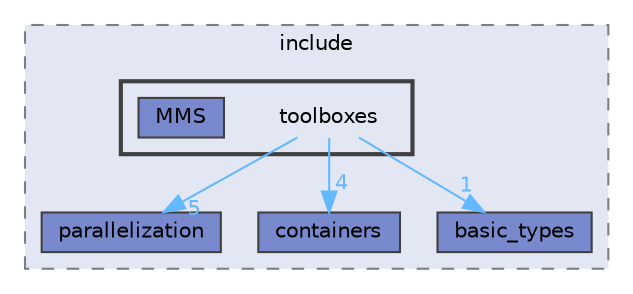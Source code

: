 digraph "Common/include/toolboxes"
{
 // LATEX_PDF_SIZE
  bgcolor="transparent";
  edge [fontname=Helvetica,fontsize=10,labelfontname=Helvetica,labelfontsize=10];
  node [fontname=Helvetica,fontsize=10,shape=box,height=0.2,width=0.4];
  compound=true
  subgraph clusterdir_92cb2900980f09bf257878861626e98f {
    graph [ bgcolor="#e3e7f4", pencolor="grey50", label="include", fontname=Helvetica,fontsize=10 style="filled,dashed", URL="dir_92cb2900980f09bf257878861626e98f.html",tooltip=""]
  dir_853c2a0c087a74065753cfc8240c880a [label="parallelization", fillcolor="#788acd", color="grey25", style="filled", URL="dir_853c2a0c087a74065753cfc8240c880a.html",tooltip=""];
  dir_b3347baf15fb7b1ad00b0011f7bd58e3 [label="containers", fillcolor="#788acd", color="grey25", style="filled", URL="dir_b3347baf15fb7b1ad00b0011f7bd58e3.html",tooltip=""];
  dir_cd1ad04c99373fb2e948caf5c2750b9f [label="basic_types", fillcolor="#788acd", color="grey25", style="filled", URL="dir_cd1ad04c99373fb2e948caf5c2750b9f.html",tooltip=""];
  subgraph clusterdir_c2bcda47e72dfcfa068320c4822b9fe0 {
    graph [ bgcolor="#e3e7f4", pencolor="grey25", label="", fontname=Helvetica,fontsize=10 style="filled,bold", URL="dir_c2bcda47e72dfcfa068320c4822b9fe0.html",tooltip=""]
    dir_c2bcda47e72dfcfa068320c4822b9fe0 [shape=plaintext, label="toolboxes"];
  dir_293a51fe80b86b3a0cc002878262842c [label="MMS", fillcolor="#788acd", color="grey25", style="filled", URL="dir_293a51fe80b86b3a0cc002878262842c.html",tooltip=""];
  }
  }
  dir_c2bcda47e72dfcfa068320c4822b9fe0->dir_853c2a0c087a74065753cfc8240c880a [headlabel="5", labeldistance=1.5 headhref="dir_000094_000074.html" href="dir_000094_000074.html" color="steelblue1" fontcolor="steelblue1"];
  dir_c2bcda47e72dfcfa068320c4822b9fe0->dir_b3347baf15fb7b1ad00b0011f7bd58e3 [headlabel="4", labeldistance=1.5 headhref="dir_000094_000009.html" href="dir_000094_000009.html" color="steelblue1" fontcolor="steelblue1"];
  dir_c2bcda47e72dfcfa068320c4822b9fe0->dir_cd1ad04c99373fb2e948caf5c2750b9f [headlabel="1", labeldistance=1.5 headhref="dir_000094_000002.html" href="dir_000094_000002.html" color="steelblue1" fontcolor="steelblue1"];
}

